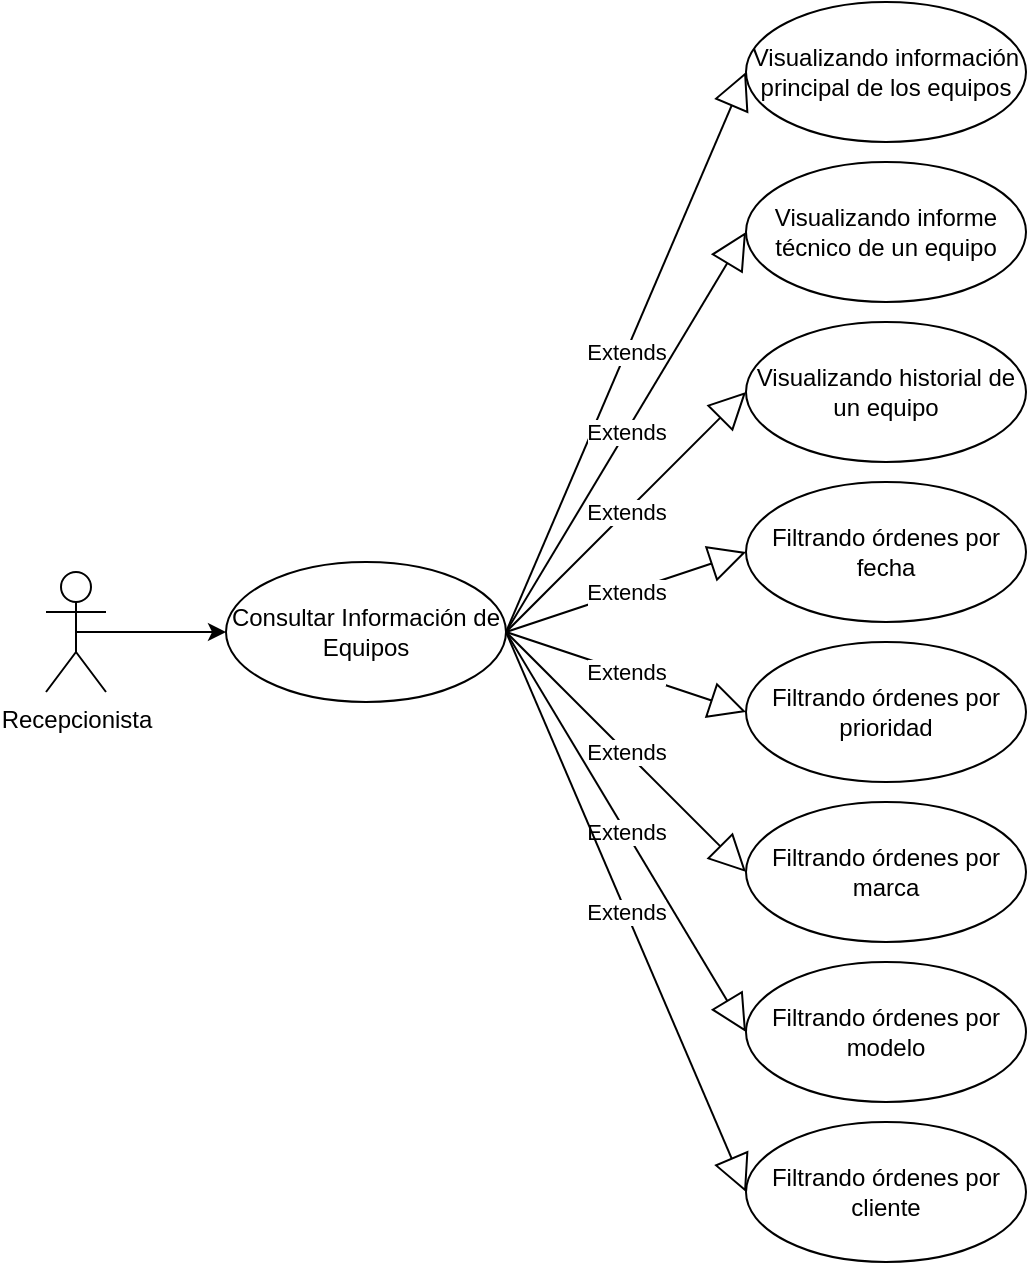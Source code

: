<mxfile version="26.2.14">
  <diagram name="Página-1" id="ZfuYBb1uDBB9Q9XqHdRm">
    <mxGraphModel grid="1" page="1" gridSize="10" guides="1" tooltips="1" connect="1" arrows="1" fold="1" pageScale="1" pageWidth="827" pageHeight="1169" math="0" shadow="0">
      <root>
        <mxCell id="0" />
        <mxCell id="1" parent="0" />
        <mxCell id="3zAw2-aVyRhVyqf9zYFy-1" style="edgeStyle=orthogonalEdgeStyle;rounded=0;orthogonalLoop=1;jettySize=auto;html=1;exitX=0.5;exitY=0.5;exitDx=0;exitDy=0;exitPerimeter=0;entryX=0;entryY=0.5;entryDx=0;entryDy=0;" edge="1" parent="1" source="3zAw2-aVyRhVyqf9zYFy-2" target="3zAw2-aVyRhVyqf9zYFy-3">
          <mxGeometry relative="1" as="geometry" />
        </mxCell>
        <mxCell id="3zAw2-aVyRhVyqf9zYFy-2" value="Recepcionista" style="shape=umlActor;verticalLabelPosition=bottom;verticalAlign=top;html=1;" vertex="1" parent="1">
          <mxGeometry x="70" y="445" width="30" height="60" as="geometry" />
        </mxCell>
        <mxCell id="3zAw2-aVyRhVyqf9zYFy-3" value="Consultar Información de Equipos" style="ellipse;whiteSpace=wrap;html=1;" vertex="1" parent="1">
          <mxGeometry x="160" y="440" width="140" height="70" as="geometry" />
        </mxCell>
        <mxCell id="3zAw2-aVyRhVyqf9zYFy-4" value="Visualizando información principal de los equipos" style="ellipse;whiteSpace=wrap;html=1;" vertex="1" parent="1">
          <mxGeometry x="420" y="160" width="140" height="70" as="geometry" />
        </mxCell>
        <mxCell id="3zAw2-aVyRhVyqf9zYFy-5" value="Visualizando informe técnico de un equipo" style="ellipse;whiteSpace=wrap;html=1;" vertex="1" parent="1">
          <mxGeometry x="420" y="240" width="140" height="70" as="geometry" />
        </mxCell>
        <mxCell id="3zAw2-aVyRhVyqf9zYFy-6" value="Visualizando historial de un equipo" style="ellipse;whiteSpace=wrap;html=1;" vertex="1" parent="1">
          <mxGeometry x="420" y="320" width="140" height="70" as="geometry" />
        </mxCell>
        <mxCell id="3zAw2-aVyRhVyqf9zYFy-7" value="Filtrando órdenes por fecha" style="ellipse;whiteSpace=wrap;html=1;" vertex="1" parent="1">
          <mxGeometry x="420" y="400" width="140" height="70" as="geometry" />
        </mxCell>
        <mxCell id="3zAw2-aVyRhVyqf9zYFy-8" value="Filtrando&amp;nbsp;órdenes por prioridad" style="ellipse;whiteSpace=wrap;html=1;" vertex="1" parent="1">
          <mxGeometry x="420" y="480" width="140" height="70" as="geometry" />
        </mxCell>
        <mxCell id="3zAw2-aVyRhVyqf9zYFy-9" value="Filtrando&amp;nbsp;órdenes por marca" style="ellipse;whiteSpace=wrap;html=1;" vertex="1" parent="1">
          <mxGeometry x="420" y="560" width="140" height="70" as="geometry" />
        </mxCell>
        <mxCell id="3zAw2-aVyRhVyqf9zYFy-10" value="Filtrando órdenes por modelo" style="ellipse;whiteSpace=wrap;html=1;" vertex="1" parent="1">
          <mxGeometry x="420" y="640" width="140" height="70" as="geometry" />
        </mxCell>
        <mxCell id="3zAw2-aVyRhVyqf9zYFy-11" value="Extends" style="endArrow=block;endSize=16;endFill=0;html=1;rounded=0;exitX=1;exitY=0.5;exitDx=0;exitDy=0;entryX=0;entryY=0.5;entryDx=0;entryDy=0;" edge="1" parent="1" source="3zAw2-aVyRhVyqf9zYFy-3" target="3zAw2-aVyRhVyqf9zYFy-4">
          <mxGeometry width="160" relative="1" as="geometry">
            <mxPoint x="330" y="590" as="sourcePoint" />
            <mxPoint x="490" y="590" as="targetPoint" />
          </mxGeometry>
        </mxCell>
        <mxCell id="3zAw2-aVyRhVyqf9zYFy-12" value="Extends" style="endArrow=block;endSize=16;endFill=0;html=1;rounded=0;exitX=1;exitY=0.5;exitDx=0;exitDy=0;entryX=0;entryY=0.5;entryDx=0;entryDy=0;" edge="1" parent="1" source="3zAw2-aVyRhVyqf9zYFy-3" target="3zAw2-aVyRhVyqf9zYFy-10">
          <mxGeometry width="160" relative="1" as="geometry">
            <mxPoint x="120" y="130" as="sourcePoint" />
            <mxPoint x="280" y="130" as="targetPoint" />
          </mxGeometry>
        </mxCell>
        <mxCell id="3zAw2-aVyRhVyqf9zYFy-13" value="Extends" style="endArrow=block;endSize=16;endFill=0;html=1;rounded=0;exitX=1;exitY=0.5;exitDx=0;exitDy=0;entryX=0;entryY=0.5;entryDx=0;entryDy=0;" edge="1" parent="1" source="3zAw2-aVyRhVyqf9zYFy-3" target="3zAw2-aVyRhVyqf9zYFy-9">
          <mxGeometry width="160" relative="1" as="geometry">
            <mxPoint x="130" y="140" as="sourcePoint" />
            <mxPoint x="290" y="140" as="targetPoint" />
          </mxGeometry>
        </mxCell>
        <mxCell id="3zAw2-aVyRhVyqf9zYFy-14" value="Extends" style="endArrow=block;endSize=16;endFill=0;html=1;rounded=0;exitX=1;exitY=0.5;exitDx=0;exitDy=0;entryX=0;entryY=0.5;entryDx=0;entryDy=0;" edge="1" parent="1" source="3zAw2-aVyRhVyqf9zYFy-3" target="3zAw2-aVyRhVyqf9zYFy-8">
          <mxGeometry width="160" relative="1" as="geometry">
            <mxPoint x="140" y="150" as="sourcePoint" />
            <mxPoint x="300" y="150" as="targetPoint" />
          </mxGeometry>
        </mxCell>
        <mxCell id="3zAw2-aVyRhVyqf9zYFy-15" value="Extends" style="endArrow=block;endSize=16;endFill=0;html=1;rounded=0;exitX=1;exitY=0.5;exitDx=0;exitDy=0;entryX=0;entryY=0.5;entryDx=0;entryDy=0;" edge="1" parent="1" source="3zAw2-aVyRhVyqf9zYFy-3" target="3zAw2-aVyRhVyqf9zYFy-7">
          <mxGeometry width="160" relative="1" as="geometry">
            <mxPoint x="150" y="160" as="sourcePoint" />
            <mxPoint x="310" y="160" as="targetPoint" />
          </mxGeometry>
        </mxCell>
        <mxCell id="3zAw2-aVyRhVyqf9zYFy-16" value="Extends" style="endArrow=block;endSize=16;endFill=0;html=1;rounded=0;exitX=1;exitY=0.5;exitDx=0;exitDy=0;entryX=0;entryY=0.5;entryDx=0;entryDy=0;" edge="1" parent="1" source="3zAw2-aVyRhVyqf9zYFy-3" target="3zAw2-aVyRhVyqf9zYFy-6">
          <mxGeometry width="160" relative="1" as="geometry">
            <mxPoint x="160" y="170" as="sourcePoint" />
            <mxPoint x="320" y="170" as="targetPoint" />
          </mxGeometry>
        </mxCell>
        <mxCell id="3zAw2-aVyRhVyqf9zYFy-17" value="Extends" style="endArrow=block;endSize=16;endFill=0;html=1;rounded=0;exitX=1;exitY=0.5;exitDx=0;exitDy=0;entryX=0;entryY=0.5;entryDx=0;entryDy=0;" edge="1" parent="1" source="3zAw2-aVyRhVyqf9zYFy-3" target="3zAw2-aVyRhVyqf9zYFy-5">
          <mxGeometry width="160" relative="1" as="geometry">
            <mxPoint x="170" y="200" as="sourcePoint" />
            <mxPoint x="330" y="200" as="targetPoint" />
          </mxGeometry>
        </mxCell>
        <mxCell id="3zAw2-aVyRhVyqf9zYFy-18" value="Filtrando&amp;nbsp;órdenes por cliente" style="ellipse;whiteSpace=wrap;html=1;" vertex="1" parent="1">
          <mxGeometry x="420" y="720" width="140" height="70" as="geometry" />
        </mxCell>
        <mxCell id="3zAw2-aVyRhVyqf9zYFy-19" value="Extends" style="endArrow=block;endSize=16;endFill=0;html=1;rounded=0;exitX=1;exitY=0.5;exitDx=0;exitDy=0;entryX=0;entryY=0.5;entryDx=0;entryDy=0;" edge="1" parent="1" source="3zAw2-aVyRhVyqf9zYFy-3" target="3zAw2-aVyRhVyqf9zYFy-18">
          <mxGeometry width="160" relative="1" as="geometry">
            <mxPoint x="310" y="485" as="sourcePoint" />
            <mxPoint x="430" y="725" as="targetPoint" />
          </mxGeometry>
        </mxCell>
      </root>
    </mxGraphModel>
  </diagram>
</mxfile>
